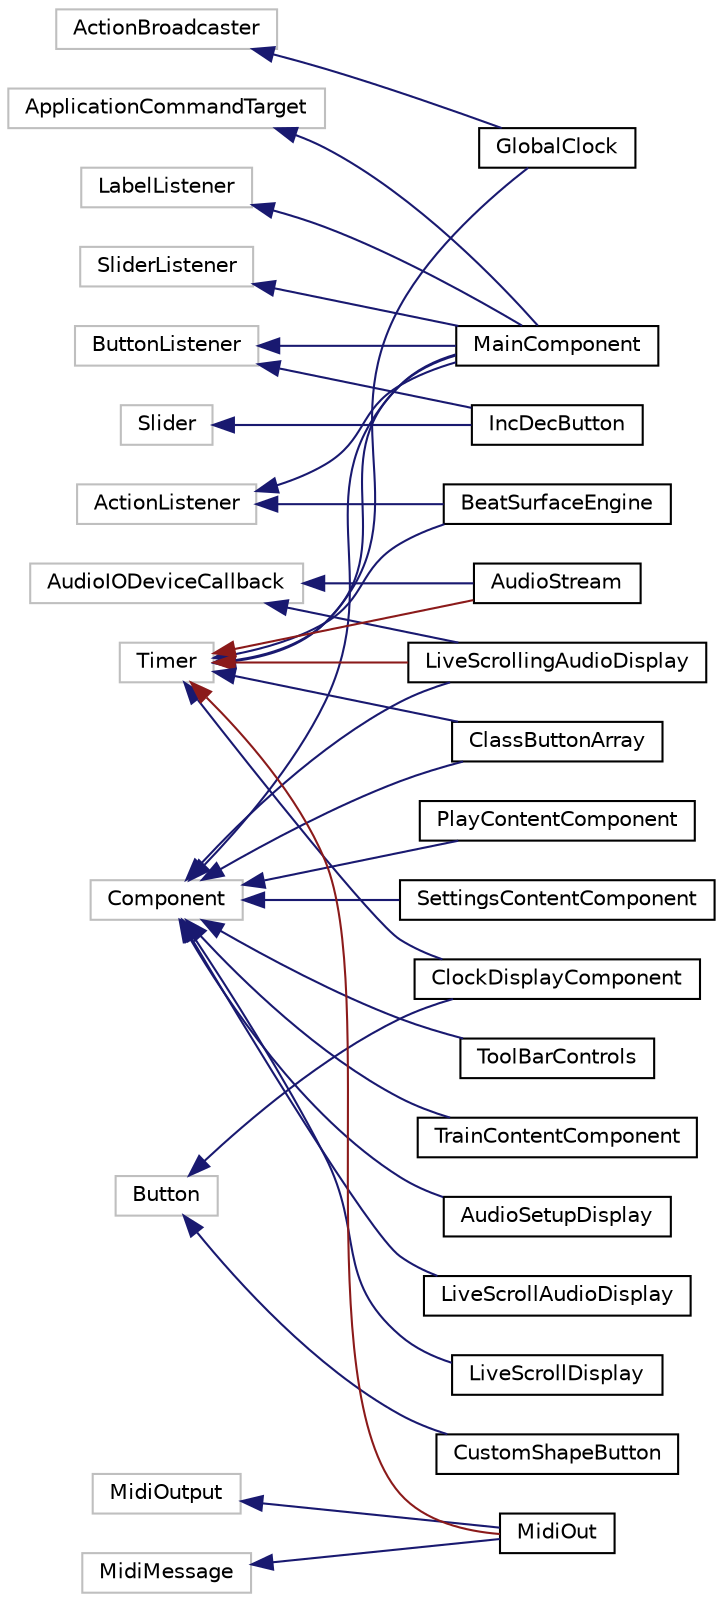 digraph "Graphical Class Hierarchy"
{
  edge [fontname="Helvetica",fontsize="10",labelfontname="Helvetica",labelfontsize="10"];
  node [fontname="Helvetica",fontsize="10",shape=record];
  rankdir="LR";
  Node1 [label="ActionBroadcaster",height=0.2,width=0.4,color="grey75", fillcolor="white", style="filled"];
  Node1 -> Node2 [dir="back",color="midnightblue",fontsize="10",style="solid",fontname="Helvetica"];
  Node2 [label="GlobalClock",height=0.2,width=0.4,color="black", fillcolor="white", style="filled",URL="$d6/db4/class_global_clock.html"];
  Node3 [label="ActionListener",height=0.2,width=0.4,color="grey75", fillcolor="white", style="filled"];
  Node3 -> Node4 [dir="back",color="midnightblue",fontsize="10",style="solid",fontname="Helvetica"];
  Node4 [label="BeatSurfaceEngine",height=0.2,width=0.4,color="black", fillcolor="white", style="filled",URL="$dc/d79/class_beat_surface_engine.html"];
  Node3 -> Node5 [dir="back",color="midnightblue",fontsize="10",style="solid",fontname="Helvetica"];
  Node5 [label="MainComponent",height=0.2,width=0.4,color="black", fillcolor="white", style="filled",URL="$d2/d5e/class_main_component.html"];
  Node6 [label="ApplicationCommandTarget",height=0.2,width=0.4,color="grey75", fillcolor="white", style="filled"];
  Node6 -> Node5 [dir="back",color="midnightblue",fontsize="10",style="solid",fontname="Helvetica"];
  Node7 [label="AudioIODeviceCallback",height=0.2,width=0.4,color="grey75", fillcolor="white", style="filled"];
  Node7 -> Node8 [dir="back",color="midnightblue",fontsize="10",style="solid",fontname="Helvetica"];
  Node8 [label="AudioStream",height=0.2,width=0.4,color="black", fillcolor="white", style="filled",URL="$d5/d96/class_audio_stream.html"];
  Node7 -> Node9 [dir="back",color="midnightblue",fontsize="10",style="solid",fontname="Helvetica"];
  Node9 [label="LiveScrollingAudioDisplay",height=0.2,width=0.4,color="black", fillcolor="white", style="filled",URL="$d4/d27/class_live_scrolling_audio_display.html"];
  Node10 [label="Button",height=0.2,width=0.4,color="grey75", fillcolor="white", style="filled"];
  Node10 -> Node11 [dir="back",color="midnightblue",fontsize="10",style="solid",fontname="Helvetica"];
  Node11 [label="ClockDisplayComponent",height=0.2,width=0.4,color="black", fillcolor="white", style="filled",URL="$d6/d00/class_clock_display_component.html"];
  Node10 -> Node12 [dir="back",color="midnightblue",fontsize="10",style="solid",fontname="Helvetica"];
  Node12 [label="CustomShapeButton",height=0.2,width=0.4,color="black", fillcolor="white", style="filled",URL="$d5/d75/class_custom_shape_button.html"];
  Node13 [label="ButtonListener",height=0.2,width=0.4,color="grey75", fillcolor="white", style="filled"];
  Node13 -> Node14 [dir="back",color="midnightblue",fontsize="10",style="solid",fontname="Helvetica"];
  Node14 [label="IncDecButton",height=0.2,width=0.4,color="black", fillcolor="white", style="filled",URL="$d7/d03/class_inc_dec_button.html"];
  Node13 -> Node5 [dir="back",color="midnightblue",fontsize="10",style="solid",fontname="Helvetica"];
  Node15 [label="Component",height=0.2,width=0.4,color="grey75", fillcolor="white", style="filled"];
  Node15 -> Node16 [dir="back",color="midnightblue",fontsize="10",style="solid",fontname="Helvetica"];
  Node16 [label="AudioSetupDisplay",height=0.2,width=0.4,color="black", fillcolor="white", style="filled",URL="$de/deb/class_audio_setup_display.html"];
  Node15 -> Node17 [dir="back",color="midnightblue",fontsize="10",style="solid",fontname="Helvetica"];
  Node17 [label="ClassButtonArray",height=0.2,width=0.4,color="black", fillcolor="white", style="filled",URL="$d8/d58/class_class_button_array.html"];
  Node15 -> Node18 [dir="back",color="midnightblue",fontsize="10",style="solid",fontname="Helvetica"];
  Node18 [label="LiveScrollAudioDisplay",height=0.2,width=0.4,color="black", fillcolor="white", style="filled",URL="$d9/dfd/class_live_scroll_audio_display.html"];
  Node15 -> Node19 [dir="back",color="midnightblue",fontsize="10",style="solid",fontname="Helvetica"];
  Node19 [label="LiveScrollDisplay",height=0.2,width=0.4,color="black", fillcolor="white", style="filled",URL="$d2/def/class_live_scroll_display.html"];
  Node15 -> Node9 [dir="back",color="midnightblue",fontsize="10",style="solid",fontname="Helvetica"];
  Node15 -> Node5 [dir="back",color="midnightblue",fontsize="10",style="solid",fontname="Helvetica"];
  Node15 -> Node20 [dir="back",color="midnightblue",fontsize="10",style="solid",fontname="Helvetica"];
  Node20 [label="PlayContentComponent",height=0.2,width=0.4,color="black", fillcolor="white", style="filled",URL="$d2/dfb/class_play_content_component.html"];
  Node15 -> Node21 [dir="back",color="midnightblue",fontsize="10",style="solid",fontname="Helvetica"];
  Node21 [label="SettingsContentComponent",height=0.2,width=0.4,color="black", fillcolor="white", style="filled",URL="$de/d3e/class_settings_content_component.html"];
  Node15 -> Node22 [dir="back",color="midnightblue",fontsize="10",style="solid",fontname="Helvetica"];
  Node22 [label="ToolBarControls",height=0.2,width=0.4,color="black", fillcolor="white", style="filled",URL="$db/d24/class_tool_bar_controls.html"];
  Node15 -> Node23 [dir="back",color="midnightblue",fontsize="10",style="solid",fontname="Helvetica"];
  Node23 [label="TrainContentComponent",height=0.2,width=0.4,color="black", fillcolor="white", style="filled",URL="$df/d34/class_train_content_component.html"];
  Node24 [label="LabelListener",height=0.2,width=0.4,color="grey75", fillcolor="white", style="filled"];
  Node24 -> Node5 [dir="back",color="midnightblue",fontsize="10",style="solid",fontname="Helvetica"];
  Node25 [label="MidiMessage",height=0.2,width=0.4,color="grey75", fillcolor="white", style="filled"];
  Node25 -> Node26 [dir="back",color="midnightblue",fontsize="10",style="solid",fontname="Helvetica"];
  Node26 [label="MidiOut",height=0.2,width=0.4,color="black", fillcolor="white", style="filled",URL="$de/dc0/class_midi_out.html"];
  Node27 [label="MidiOutput",height=0.2,width=0.4,color="grey75", fillcolor="white", style="filled"];
  Node27 -> Node26 [dir="back",color="midnightblue",fontsize="10",style="solid",fontname="Helvetica"];
  Node28 [label="Slider",height=0.2,width=0.4,color="grey75", fillcolor="white", style="filled"];
  Node28 -> Node14 [dir="back",color="midnightblue",fontsize="10",style="solid",fontname="Helvetica"];
  Node29 [label="SliderListener",height=0.2,width=0.4,color="grey75", fillcolor="white", style="filled"];
  Node29 -> Node5 [dir="back",color="midnightblue",fontsize="10",style="solid",fontname="Helvetica"];
  Node30 [label="Timer",height=0.2,width=0.4,color="grey75", fillcolor="white", style="filled"];
  Node30 -> Node8 [dir="back",color="firebrick4",fontsize="10",style="solid",fontname="Helvetica"];
  Node30 -> Node4 [dir="back",color="midnightblue",fontsize="10",style="solid",fontname="Helvetica"];
  Node30 -> Node17 [dir="back",color="midnightblue",fontsize="10",style="solid",fontname="Helvetica"];
  Node30 -> Node11 [dir="back",color="midnightblue",fontsize="10",style="solid",fontname="Helvetica"];
  Node30 -> Node2 [dir="back",color="midnightblue",fontsize="10",style="solid",fontname="Helvetica"];
  Node30 -> Node9 [dir="back",color="firebrick4",fontsize="10",style="solid",fontname="Helvetica"];
  Node30 -> Node5 [dir="back",color="midnightblue",fontsize="10",style="solid",fontname="Helvetica"];
  Node30 -> Node26 [dir="back",color="firebrick4",fontsize="10",style="solid",fontname="Helvetica"];
}
